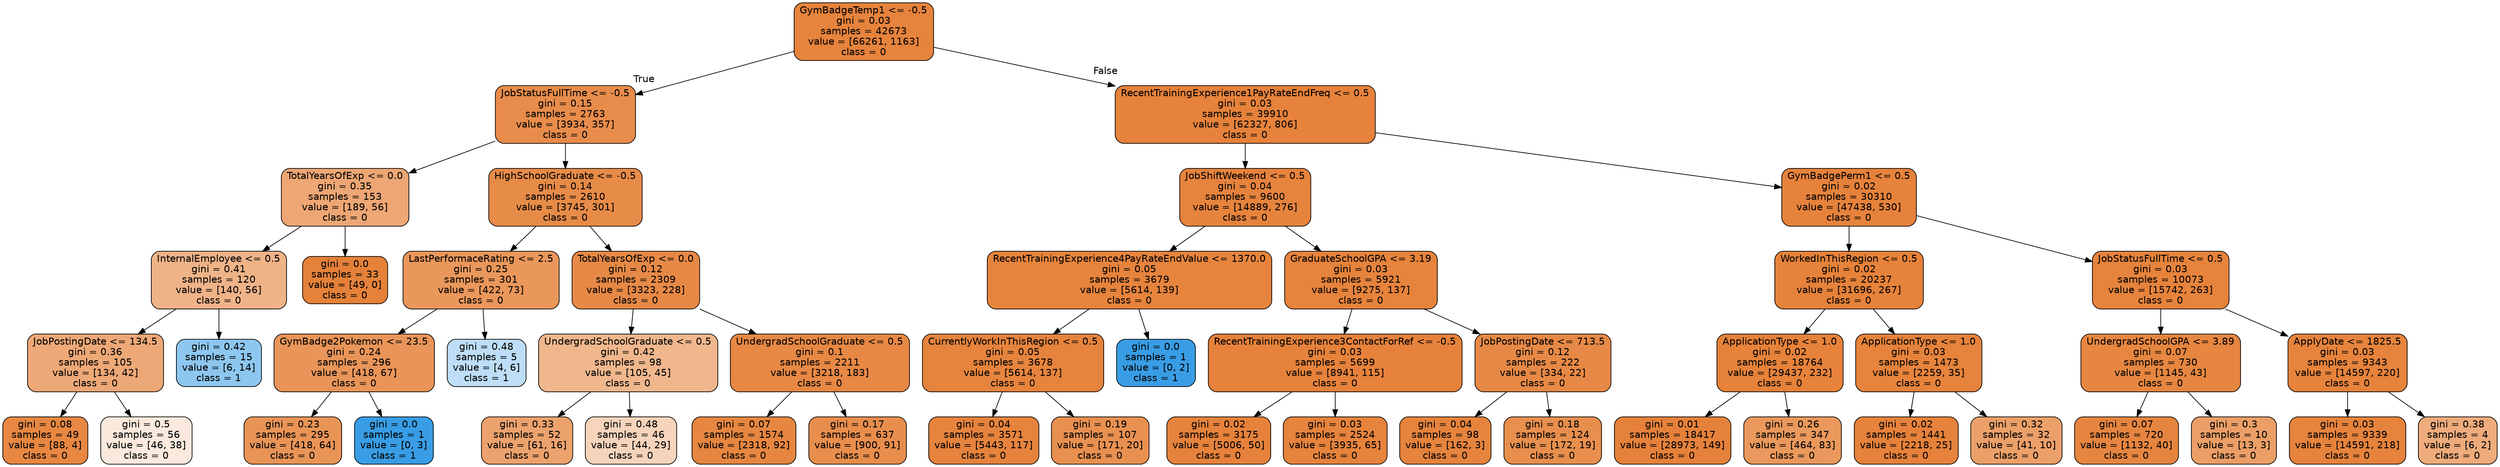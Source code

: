 digraph Tree {
node [shape=box, style="filled, rounded", color="black", fontname=helvetica] ;
edge [fontname=helvetica] ;
0 [label="GymBadgeTemp1 <= -0.5\ngini = 0.03\nsamples = 42673\nvalue = [66261, 1163]\nclass = 0", fillcolor="#e58139fb"] ;
1 [label="JobStatusFullTime <= -0.5\ngini = 0.15\nsamples = 2763\nvalue = [3934, 357]\nclass = 0", fillcolor="#e58139e8"] ;
0 -> 1 [labeldistance=2.5, labelangle=45, headlabel="True"] ;
2 [label="TotalYearsOfExp <= 0.0\ngini = 0.35\nsamples = 153\nvalue = [189, 56]\nclass = 0", fillcolor="#e58139b3"] ;
1 -> 2 ;
3 [label="InternalEmployee <= 0.5\ngini = 0.41\nsamples = 120\nvalue = [140, 56]\nclass = 0", fillcolor="#e5813999"] ;
2 -> 3 ;
4 [label="JobPostingDate <= 134.5\ngini = 0.36\nsamples = 105\nvalue = [134, 42]\nclass = 0", fillcolor="#e58139af"] ;
3 -> 4 ;
5 [label="gini = 0.08\nsamples = 49\nvalue = [88, 4]\nclass = 0", fillcolor="#e58139f3"] ;
4 -> 5 ;
6 [label="gini = 0.5\nsamples = 56\nvalue = [46, 38]\nclass = 0", fillcolor="#e581392c"] ;
4 -> 6 ;
7 [label="gini = 0.42\nsamples = 15\nvalue = [6, 14]\nclass = 1", fillcolor="#399de592"] ;
3 -> 7 ;
8 [label="gini = 0.0\nsamples = 33\nvalue = [49, 0]\nclass = 0", fillcolor="#e58139ff"] ;
2 -> 8 ;
9 [label="HighSchoolGraduate <= -0.5\ngini = 0.14\nsamples = 2610\nvalue = [3745, 301]\nclass = 0", fillcolor="#e58139eb"] ;
1 -> 9 ;
10 [label="LastPerformaceRating <= 2.5\ngini = 0.25\nsamples = 301\nvalue = [422, 73]\nclass = 0", fillcolor="#e58139d3"] ;
9 -> 10 ;
11 [label="GymBadge2Pokemon <= 23.5\ngini = 0.24\nsamples = 296\nvalue = [418, 67]\nclass = 0", fillcolor="#e58139d6"] ;
10 -> 11 ;
12 [label="gini = 0.23\nsamples = 295\nvalue = [418, 64]\nclass = 0", fillcolor="#e58139d8"] ;
11 -> 12 ;
13 [label="gini = 0.0\nsamples = 1\nvalue = [0, 3]\nclass = 1", fillcolor="#399de5ff"] ;
11 -> 13 ;
14 [label="gini = 0.48\nsamples = 5\nvalue = [4, 6]\nclass = 1", fillcolor="#399de555"] ;
10 -> 14 ;
15 [label="TotalYearsOfExp <= 0.0\ngini = 0.12\nsamples = 2309\nvalue = [3323, 228]\nclass = 0", fillcolor="#e58139ee"] ;
9 -> 15 ;
16 [label="UndergradSchoolGraduate <= 0.5\ngini = 0.42\nsamples = 98\nvalue = [105, 45]\nclass = 0", fillcolor="#e5813992"] ;
15 -> 16 ;
17 [label="gini = 0.33\nsamples = 52\nvalue = [61, 16]\nclass = 0", fillcolor="#e58139bc"] ;
16 -> 17 ;
18 [label="gini = 0.48\nsamples = 46\nvalue = [44, 29]\nclass = 0", fillcolor="#e5813957"] ;
16 -> 18 ;
19 [label="UndergradSchoolGraduate <= 0.5\ngini = 0.1\nsamples = 2211\nvalue = [3218, 183]\nclass = 0", fillcolor="#e58139f0"] ;
15 -> 19 ;
20 [label="gini = 0.07\nsamples = 1574\nvalue = [2318, 92]\nclass = 0", fillcolor="#e58139f5"] ;
19 -> 20 ;
21 [label="gini = 0.17\nsamples = 637\nvalue = [900, 91]\nclass = 0", fillcolor="#e58139e5"] ;
19 -> 21 ;
22 [label="RecentTrainingExperience1PayRateEndFreq <= 0.5\ngini = 0.03\nsamples = 39910\nvalue = [62327, 806]\nclass = 0", fillcolor="#e58139fc"] ;
0 -> 22 [labeldistance=2.5, labelangle=-45, headlabel="False"] ;
23 [label="JobShiftWeekend <= 0.5\ngini = 0.04\nsamples = 9600\nvalue = [14889, 276]\nclass = 0", fillcolor="#e58139fa"] ;
22 -> 23 ;
24 [label="RecentTrainingExperience4PayRateEndValue <= 1370.0\ngini = 0.05\nsamples = 3679\nvalue = [5614, 139]\nclass = 0", fillcolor="#e58139f9"] ;
23 -> 24 ;
25 [label="CurrentlyWorkInThisRegion <= 0.5\ngini = 0.05\nsamples = 3678\nvalue = [5614, 137]\nclass = 0", fillcolor="#e58139f9"] ;
24 -> 25 ;
26 [label="gini = 0.04\nsamples = 3571\nvalue = [5443, 117]\nclass = 0", fillcolor="#e58139fa"] ;
25 -> 26 ;
27 [label="gini = 0.19\nsamples = 107\nvalue = [171, 20]\nclass = 0", fillcolor="#e58139e1"] ;
25 -> 27 ;
28 [label="gini = 0.0\nsamples = 1\nvalue = [0, 2]\nclass = 1", fillcolor="#399de5ff"] ;
24 -> 28 ;
29 [label="GraduateSchoolGPA <= 3.19\ngini = 0.03\nsamples = 5921\nvalue = [9275, 137]\nclass = 0", fillcolor="#e58139fb"] ;
23 -> 29 ;
30 [label="RecentTrainingExperience3ContactForRef <= -0.5\ngini = 0.03\nsamples = 5699\nvalue = [8941, 115]\nclass = 0", fillcolor="#e58139fc"] ;
29 -> 30 ;
31 [label="gini = 0.02\nsamples = 3175\nvalue = [5006, 50]\nclass = 0", fillcolor="#e58139fc"] ;
30 -> 31 ;
32 [label="gini = 0.03\nsamples = 2524\nvalue = [3935, 65]\nclass = 0", fillcolor="#e58139fb"] ;
30 -> 32 ;
33 [label="JobPostingDate <= 713.5\ngini = 0.12\nsamples = 222\nvalue = [334, 22]\nclass = 0", fillcolor="#e58139ee"] ;
29 -> 33 ;
34 [label="gini = 0.04\nsamples = 98\nvalue = [162, 3]\nclass = 0", fillcolor="#e58139fa"] ;
33 -> 34 ;
35 [label="gini = 0.18\nsamples = 124\nvalue = [172, 19]\nclass = 0", fillcolor="#e58139e3"] ;
33 -> 35 ;
36 [label="GymBadgePerm1 <= 0.5\ngini = 0.02\nsamples = 30310\nvalue = [47438, 530]\nclass = 0", fillcolor="#e58139fc"] ;
22 -> 36 ;
37 [label="WorkedInThisRegion <= 0.5\ngini = 0.02\nsamples = 20237\nvalue = [31696, 267]\nclass = 0", fillcolor="#e58139fd"] ;
36 -> 37 ;
38 [label="ApplicationType <= 1.0\ngini = 0.02\nsamples = 18764\nvalue = [29437, 232]\nclass = 0", fillcolor="#e58139fd"] ;
37 -> 38 ;
39 [label="gini = 0.01\nsamples = 18417\nvalue = [28973, 149]\nclass = 0", fillcolor="#e58139fe"] ;
38 -> 39 ;
40 [label="gini = 0.26\nsamples = 347\nvalue = [464, 83]\nclass = 0", fillcolor="#e58139d1"] ;
38 -> 40 ;
41 [label="ApplicationType <= 1.0\ngini = 0.03\nsamples = 1473\nvalue = [2259, 35]\nclass = 0", fillcolor="#e58139fb"] ;
37 -> 41 ;
42 [label="gini = 0.02\nsamples = 1441\nvalue = [2218, 25]\nclass = 0", fillcolor="#e58139fc"] ;
41 -> 42 ;
43 [label="gini = 0.32\nsamples = 32\nvalue = [41, 10]\nclass = 0", fillcolor="#e58139c1"] ;
41 -> 43 ;
44 [label="JobStatusFullTime <= 0.5\ngini = 0.03\nsamples = 10073\nvalue = [15742, 263]\nclass = 0", fillcolor="#e58139fb"] ;
36 -> 44 ;
45 [label="UndergradSchoolGPA <= 3.89\ngini = 0.07\nsamples = 730\nvalue = [1145, 43]\nclass = 0", fillcolor="#e58139f5"] ;
44 -> 45 ;
46 [label="gini = 0.07\nsamples = 720\nvalue = [1132, 40]\nclass = 0", fillcolor="#e58139f6"] ;
45 -> 46 ;
47 [label="gini = 0.3\nsamples = 10\nvalue = [13, 3]\nclass = 0", fillcolor="#e58139c4"] ;
45 -> 47 ;
48 [label="ApplyDate <= 1825.5\ngini = 0.03\nsamples = 9343\nvalue = [14597, 220]\nclass = 0", fillcolor="#e58139fb"] ;
44 -> 48 ;
49 [label="gini = 0.03\nsamples = 9339\nvalue = [14591, 218]\nclass = 0", fillcolor="#e58139fb"] ;
48 -> 49 ;
50 [label="gini = 0.38\nsamples = 4\nvalue = [6, 2]\nclass = 0", fillcolor="#e58139aa"] ;
48 -> 50 ;
}